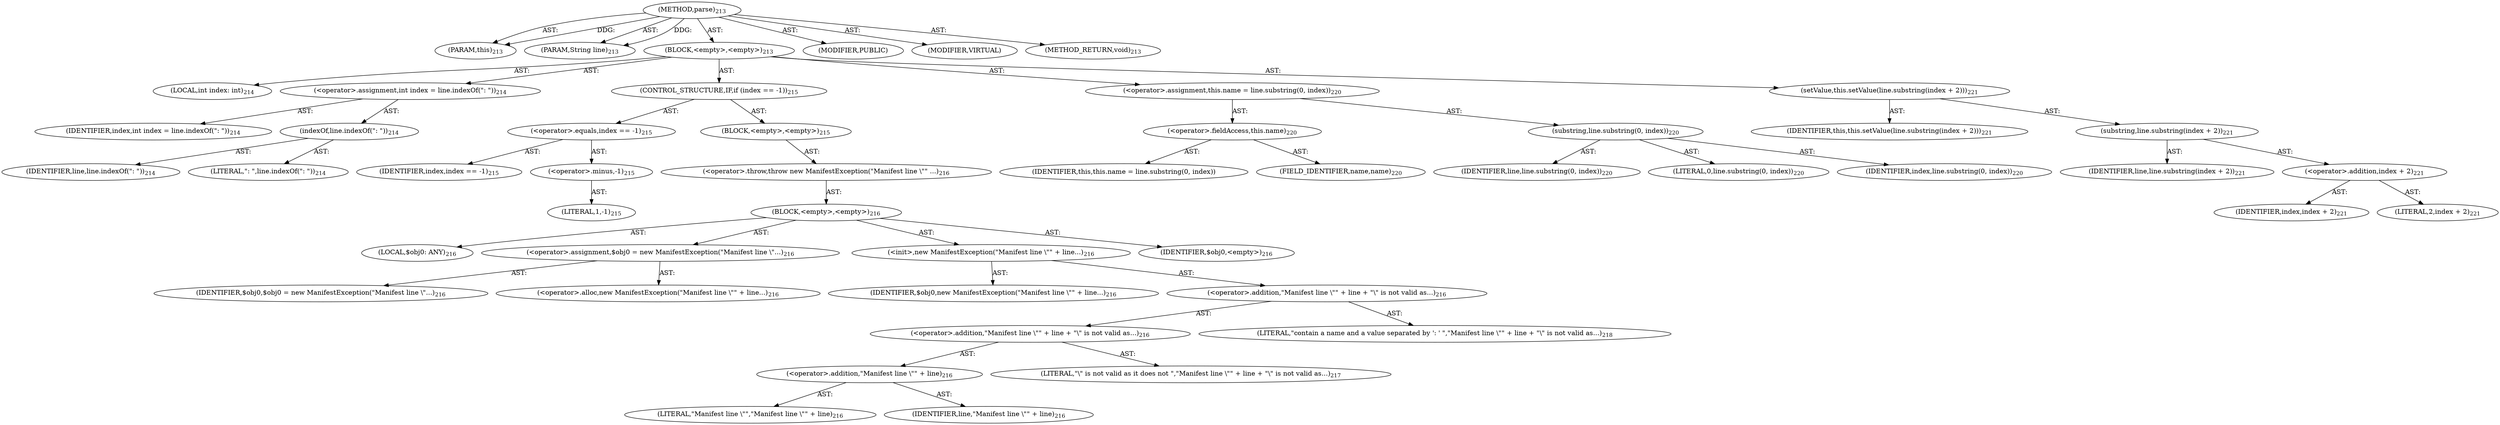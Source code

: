 digraph "parse" {  
"111669149701" [label = <(METHOD,parse)<SUB>213</SUB>> ]
"115964116993" [label = <(PARAM,this)<SUB>213</SUB>> ]
"115964117022" [label = <(PARAM,String line)<SUB>213</SUB>> ]
"25769803785" [label = <(BLOCK,&lt;empty&gt;,&lt;empty&gt;)<SUB>213</SUB>> ]
"94489280516" [label = <(LOCAL,int index: int)<SUB>214</SUB>> ]
"30064771136" [label = <(&lt;operator&gt;.assignment,int index = line.indexOf(&quot;: &quot;))<SUB>214</SUB>> ]
"68719476810" [label = <(IDENTIFIER,index,int index = line.indexOf(&quot;: &quot;))<SUB>214</SUB>> ]
"30064771137" [label = <(indexOf,line.indexOf(&quot;: &quot;))<SUB>214</SUB>> ]
"68719476811" [label = <(IDENTIFIER,line,line.indexOf(&quot;: &quot;))<SUB>214</SUB>> ]
"90194313232" [label = <(LITERAL,&quot;: &quot;,line.indexOf(&quot;: &quot;))<SUB>214</SUB>> ]
"47244640260" [label = <(CONTROL_STRUCTURE,IF,if (index == -1))<SUB>215</SUB>> ]
"30064771138" [label = <(&lt;operator&gt;.equals,index == -1)<SUB>215</SUB>> ]
"68719476812" [label = <(IDENTIFIER,index,index == -1)<SUB>215</SUB>> ]
"30064771139" [label = <(&lt;operator&gt;.minus,-1)<SUB>215</SUB>> ]
"90194313233" [label = <(LITERAL,1,-1)<SUB>215</SUB>> ]
"25769803786" [label = <(BLOCK,&lt;empty&gt;,&lt;empty&gt;)<SUB>215</SUB>> ]
"30064771140" [label = <(&lt;operator&gt;.throw,throw new ManifestException(&quot;Manifest line \&quot;&quot; ...)<SUB>216</SUB>> ]
"25769803787" [label = <(BLOCK,&lt;empty&gt;,&lt;empty&gt;)<SUB>216</SUB>> ]
"94489280517" [label = <(LOCAL,$obj0: ANY)<SUB>216</SUB>> ]
"30064771141" [label = <(&lt;operator&gt;.assignment,$obj0 = new ManifestException(&quot;Manifest line \&quot;...)<SUB>216</SUB>> ]
"68719476813" [label = <(IDENTIFIER,$obj0,$obj0 = new ManifestException(&quot;Manifest line \&quot;...)<SUB>216</SUB>> ]
"30064771142" [label = <(&lt;operator&gt;.alloc,new ManifestException(&quot;Manifest line \&quot;&quot; + line...)<SUB>216</SUB>> ]
"30064771143" [label = <(&lt;init&gt;,new ManifestException(&quot;Manifest line \&quot;&quot; + line...)<SUB>216</SUB>> ]
"68719476814" [label = <(IDENTIFIER,$obj0,new ManifestException(&quot;Manifest line \&quot;&quot; + line...)<SUB>216</SUB>> ]
"30064771144" [label = <(&lt;operator&gt;.addition,&quot;Manifest line \&quot;&quot; + line + &quot;\&quot; is not valid as...)<SUB>216</SUB>> ]
"30064771145" [label = <(&lt;operator&gt;.addition,&quot;Manifest line \&quot;&quot; + line + &quot;\&quot; is not valid as...)<SUB>216</SUB>> ]
"30064771146" [label = <(&lt;operator&gt;.addition,&quot;Manifest line \&quot;&quot; + line)<SUB>216</SUB>> ]
"90194313234" [label = <(LITERAL,&quot;Manifest line \&quot;&quot;,&quot;Manifest line \&quot;&quot; + line)<SUB>216</SUB>> ]
"68719476815" [label = <(IDENTIFIER,line,&quot;Manifest line \&quot;&quot; + line)<SUB>216</SUB>> ]
"90194313235" [label = <(LITERAL,&quot;\&quot; is not valid as it does not &quot;,&quot;Manifest line \&quot;&quot; + line + &quot;\&quot; is not valid as...)<SUB>217</SUB>> ]
"90194313236" [label = <(LITERAL,&quot;contain a name and a value separated by ': ' &quot;,&quot;Manifest line \&quot;&quot; + line + &quot;\&quot; is not valid as...)<SUB>218</SUB>> ]
"68719476816" [label = <(IDENTIFIER,$obj0,&lt;empty&gt;)<SUB>216</SUB>> ]
"30064771147" [label = <(&lt;operator&gt;.assignment,this.name = line.substring(0, index))<SUB>220</SUB>> ]
"30064771148" [label = <(&lt;operator&gt;.fieldAccess,this.name)<SUB>220</SUB>> ]
"68719476817" [label = <(IDENTIFIER,this,this.name = line.substring(0, index))> ]
"55834574865" [label = <(FIELD_IDENTIFIER,name,name)<SUB>220</SUB>> ]
"30064771149" [label = <(substring,line.substring(0, index))<SUB>220</SUB>> ]
"68719476818" [label = <(IDENTIFIER,line,line.substring(0, index))<SUB>220</SUB>> ]
"90194313237" [label = <(LITERAL,0,line.substring(0, index))<SUB>220</SUB>> ]
"68719476819" [label = <(IDENTIFIER,index,line.substring(0, index))<SUB>220</SUB>> ]
"30064771150" [label = <(setValue,this.setValue(line.substring(index + 2)))<SUB>221</SUB>> ]
"68719476739" [label = <(IDENTIFIER,this,this.setValue(line.substring(index + 2)))<SUB>221</SUB>> ]
"30064771151" [label = <(substring,line.substring(index + 2))<SUB>221</SUB>> ]
"68719476820" [label = <(IDENTIFIER,line,line.substring(index + 2))<SUB>221</SUB>> ]
"30064771152" [label = <(&lt;operator&gt;.addition,index + 2)<SUB>221</SUB>> ]
"68719476821" [label = <(IDENTIFIER,index,index + 2)<SUB>221</SUB>> ]
"90194313238" [label = <(LITERAL,2,index + 2)<SUB>221</SUB>> ]
"133143986207" [label = <(MODIFIER,PUBLIC)> ]
"133143986208" [label = <(MODIFIER,VIRTUAL)> ]
"128849018885" [label = <(METHOD_RETURN,void)<SUB>213</SUB>> ]
  "111669149701" -> "115964116993"  [ label = "AST: "] 
  "111669149701" -> "115964117022"  [ label = "AST: "] 
  "111669149701" -> "25769803785"  [ label = "AST: "] 
  "111669149701" -> "133143986207"  [ label = "AST: "] 
  "111669149701" -> "133143986208"  [ label = "AST: "] 
  "111669149701" -> "128849018885"  [ label = "AST: "] 
  "25769803785" -> "94489280516"  [ label = "AST: "] 
  "25769803785" -> "30064771136"  [ label = "AST: "] 
  "25769803785" -> "47244640260"  [ label = "AST: "] 
  "25769803785" -> "30064771147"  [ label = "AST: "] 
  "25769803785" -> "30064771150"  [ label = "AST: "] 
  "30064771136" -> "68719476810"  [ label = "AST: "] 
  "30064771136" -> "30064771137"  [ label = "AST: "] 
  "30064771137" -> "68719476811"  [ label = "AST: "] 
  "30064771137" -> "90194313232"  [ label = "AST: "] 
  "47244640260" -> "30064771138"  [ label = "AST: "] 
  "47244640260" -> "25769803786"  [ label = "AST: "] 
  "30064771138" -> "68719476812"  [ label = "AST: "] 
  "30064771138" -> "30064771139"  [ label = "AST: "] 
  "30064771139" -> "90194313233"  [ label = "AST: "] 
  "25769803786" -> "30064771140"  [ label = "AST: "] 
  "30064771140" -> "25769803787"  [ label = "AST: "] 
  "25769803787" -> "94489280517"  [ label = "AST: "] 
  "25769803787" -> "30064771141"  [ label = "AST: "] 
  "25769803787" -> "30064771143"  [ label = "AST: "] 
  "25769803787" -> "68719476816"  [ label = "AST: "] 
  "30064771141" -> "68719476813"  [ label = "AST: "] 
  "30064771141" -> "30064771142"  [ label = "AST: "] 
  "30064771143" -> "68719476814"  [ label = "AST: "] 
  "30064771143" -> "30064771144"  [ label = "AST: "] 
  "30064771144" -> "30064771145"  [ label = "AST: "] 
  "30064771144" -> "90194313236"  [ label = "AST: "] 
  "30064771145" -> "30064771146"  [ label = "AST: "] 
  "30064771145" -> "90194313235"  [ label = "AST: "] 
  "30064771146" -> "90194313234"  [ label = "AST: "] 
  "30064771146" -> "68719476815"  [ label = "AST: "] 
  "30064771147" -> "30064771148"  [ label = "AST: "] 
  "30064771147" -> "30064771149"  [ label = "AST: "] 
  "30064771148" -> "68719476817"  [ label = "AST: "] 
  "30064771148" -> "55834574865"  [ label = "AST: "] 
  "30064771149" -> "68719476818"  [ label = "AST: "] 
  "30064771149" -> "90194313237"  [ label = "AST: "] 
  "30064771149" -> "68719476819"  [ label = "AST: "] 
  "30064771150" -> "68719476739"  [ label = "AST: "] 
  "30064771150" -> "30064771151"  [ label = "AST: "] 
  "30064771151" -> "68719476820"  [ label = "AST: "] 
  "30064771151" -> "30064771152"  [ label = "AST: "] 
  "30064771152" -> "68719476821"  [ label = "AST: "] 
  "30064771152" -> "90194313238"  [ label = "AST: "] 
  "111669149701" -> "115964116993"  [ label = "DDG: "] 
  "111669149701" -> "115964117022"  [ label = "DDG: "] 
}
